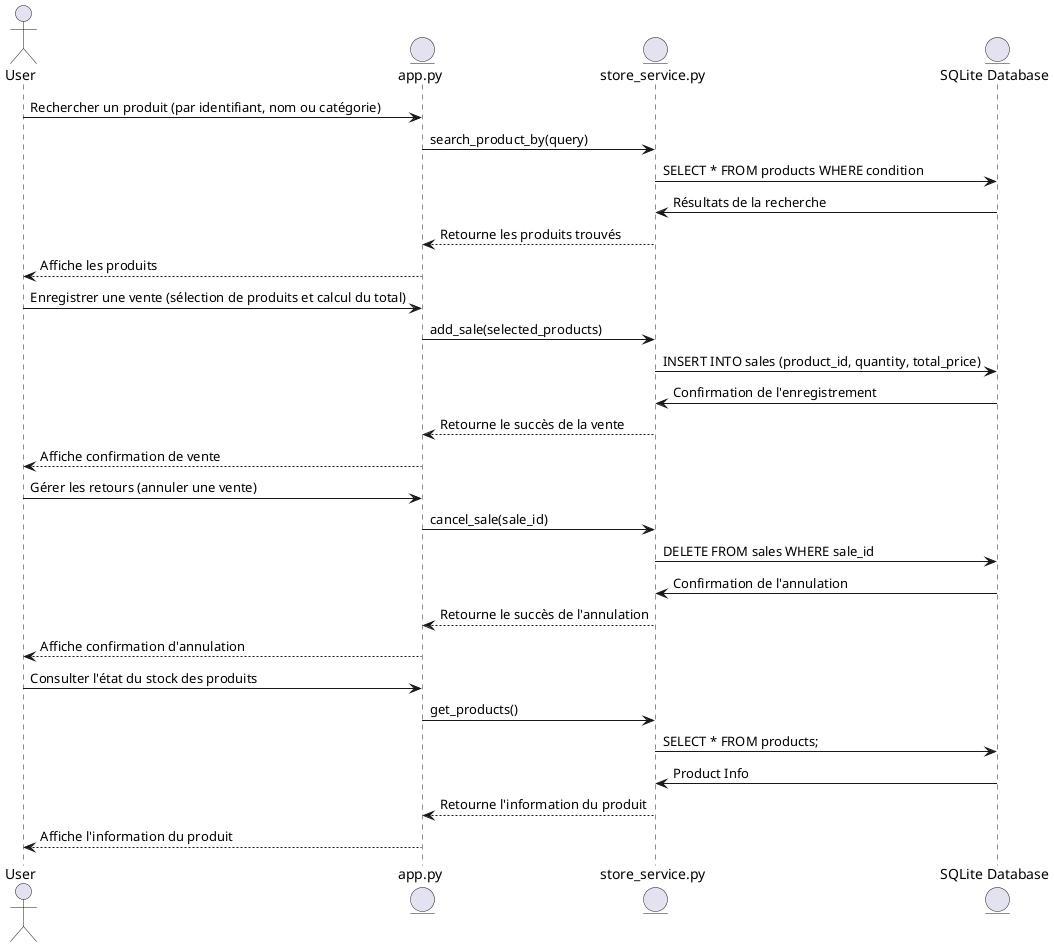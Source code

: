 @startuml diag_seq
actor User
entity "app.py" as App
entity "store_service.py" as Service
entity "SQLite Database" as DB

User -> App: Rechercher un produit (par identifiant, nom ou catégorie)
App -> Service: search_product_by(query)
Service -> DB: SELECT * FROM products WHERE condition
DB -> Service: Résultats de la recherche
Service --> App: Retourne les produits trouvés
App --> User: Affiche les produits

User -> App: Enregistrer une vente (sélection de produits et calcul du total)
App -> Service: add_sale(selected_products)
Service -> DB: INSERT INTO sales (product_id, quantity, total_price)
DB -> Service: Confirmation de l'enregistrement
Service --> App: Retourne le succès de la vente
App --> User: Affiche confirmation de vente

User -> App: Gérer les retours (annuler une vente)
App -> Service: cancel_sale(sale_id)
Service -> DB: DELETE FROM sales WHERE sale_id
DB -> Service: Confirmation de l'annulation
Service --> App: Retourne le succès de l'annulation
App --> User: Affiche confirmation d'annulation

User -> App: Consulter l'état du stock des produits
App -> Service: get_products()
Service -> DB: SELECT * FROM products;
DB -> Service: Product Info
Service --> App: Retourne l'information du produit
App --> User: Affiche l'information du produit

@enduml